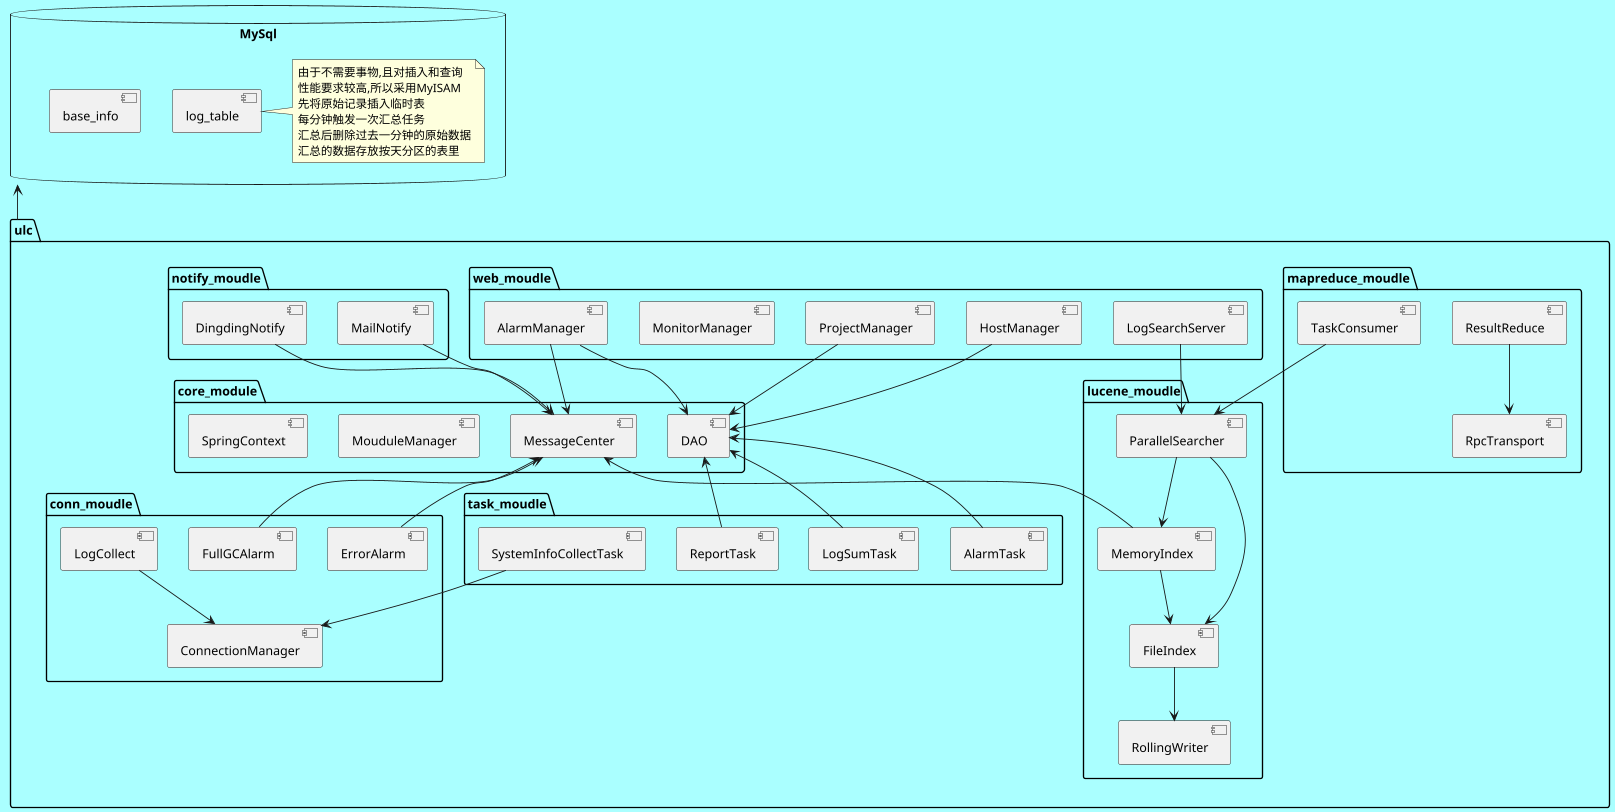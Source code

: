 @startuml
!pragma horizontalLineBetweenDifferentPackageAllowed

'left to right direction
scale  8/9
skinparam backgroundColor #AAFFFF

package ulc {

package core_module {
   component DAO
   component MessageCenter
   component MouduleManager
   component SpringContext
}


package conn_moudle {
  component ConnectionManager
  component LogCollect
  component ErrorAlarm
  component FullGCAlarm
}


package lucene_moudle {
	 component   MemoryIndex
	 component   FileIndex
	 component   RollingWriter
	 component   ParallelSearcher
}

package web_moudle {
	component    HostManager
	component    ProjectManager
	component    MonitorManager
	component    LogSearchServer
	component    AlarmManager
}
    

package task_moudle {
	component    ReportTask
	component    AlarmTask
	component    LogSumTask
	component   SystemInfoCollectTask
}

package mapreduce_moudle {
	component  TaskConsumer
	component  ResultReduce
	component  RpcTransport
}

package notify_moudle {
	component  MailNotify
	component  DingdingNotify
}

}

'mapreduce_moudle引用关系
ResultReduce -d-> RpcTransport
TaskConsumer -d-> ParallelSearcher


'web_moudle引用关系
HostManager -d-> DAO
ProjectManager -d-> DAO
AlarmManager -d-> DAO
LogSearchServer --> ParallelSearcher

'conn_moudle引用关系
LogCollect --> ConnectionManager
ErrorAlarm -l-> MessageCenter
AlarmManager -l-> MessageCenter
FullGCAlarm -l-> MessageCenter


'lucene_moudle引用关系
MemoryIndex -r-> MessageCenter
MemoryIndex --> FileIndex
FileIndex --> RollingWriter
ParallelSearcher --> MemoryIndex
ParallelSearcher --> FileIndex


'task_moudle引用关系
ReportTask -u-> DAO
AlarmTask -u-> DAO
LogSumTask -u-> DAO
SystemInfoCollectTask --> ConnectionManager

'notify_moudle引用关系
MailNotify --> MessageCenter
DingdingNotify --> MessageCenter

/'模板引用关系
core_module -u-> web_moudle
core_module -d-> conn_moudle
core_module -l-> lucene_moudle
core_module -r-> notify_moudle
core_module -d-> task_moudle
'/

database MySql {
   component base_info
   component log_table
   note right
          由于不需要事物,且对插入和查询
          性能要求较高,所以采用MyISAM
          先将原始记录插入临时表
          每分钟触发一次汇总任务
          汇总后删除过去一分钟的原始数据
          汇总的数据存放按天分区的表里 
    end note  
}

'数据库位置
ulc -u-> MySql

@enduml